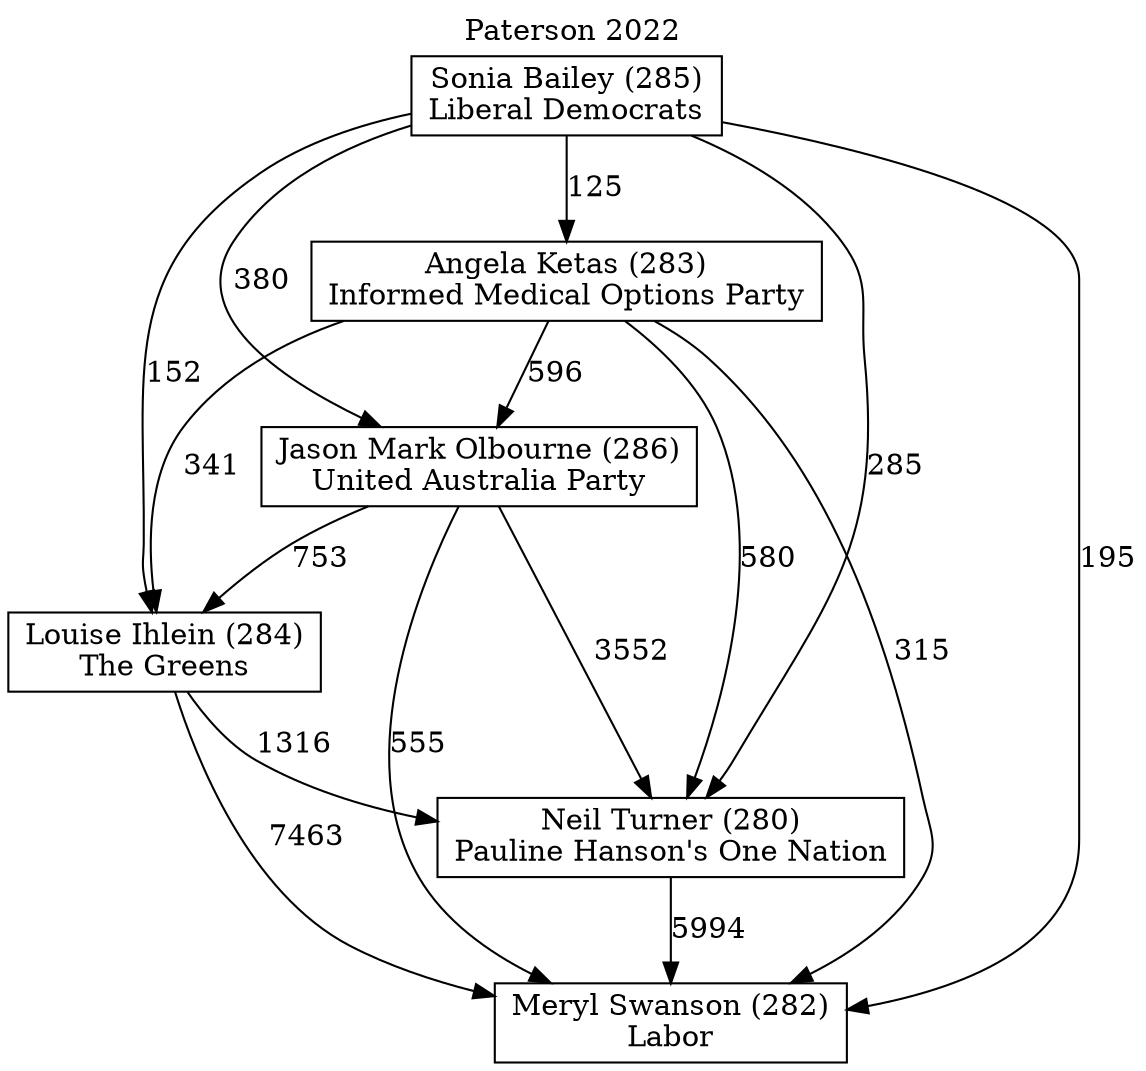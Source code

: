 // House preference flow
digraph "Meryl Swanson (282)_Paterson_2022" {
	graph [label="Paterson 2022" labelloc=t mclimit=10]
	node [shape=box]
	"Angela Ketas (283)" [label="Angela Ketas (283)
Informed Medical Options Party"]
	"Neil Turner (280)" [label="Neil Turner (280)
Pauline Hanson's One Nation"]
	"Meryl Swanson (282)" [label="Meryl Swanson (282)
Labor"]
	"Jason Mark Olbourne (286)" [label="Jason Mark Olbourne (286)
United Australia Party"]
	"Louise Ihlein (284)" [label="Louise Ihlein (284)
The Greens"]
	"Sonia Bailey (285)" [label="Sonia Bailey (285)
Liberal Democrats"]
	"Sonia Bailey (285)" -> "Meryl Swanson (282)" [label=195]
	"Sonia Bailey (285)" -> "Louise Ihlein (284)" [label=152]
	"Angela Ketas (283)" -> "Louise Ihlein (284)" [label=341]
	"Sonia Bailey (285)" -> "Neil Turner (280)" [label=285]
	"Neil Turner (280)" -> "Meryl Swanson (282)" [label=5994]
	"Sonia Bailey (285)" -> "Jason Mark Olbourne (286)" [label=380]
	"Jason Mark Olbourne (286)" -> "Neil Turner (280)" [label=3552]
	"Angela Ketas (283)" -> "Jason Mark Olbourne (286)" [label=596]
	"Angela Ketas (283)" -> "Neil Turner (280)" [label=580]
	"Louise Ihlein (284)" -> "Meryl Swanson (282)" [label=7463]
	"Jason Mark Olbourne (286)" -> "Louise Ihlein (284)" [label=753]
	"Angela Ketas (283)" -> "Meryl Swanson (282)" [label=315]
	"Sonia Bailey (285)" -> "Angela Ketas (283)" [label=125]
	"Louise Ihlein (284)" -> "Neil Turner (280)" [label=1316]
	"Jason Mark Olbourne (286)" -> "Meryl Swanson (282)" [label=555]
}
